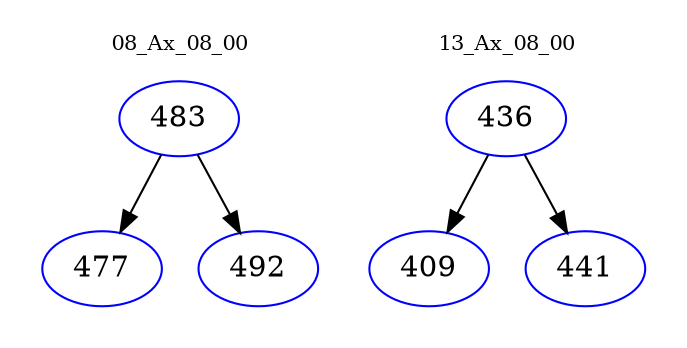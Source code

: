digraph{
subgraph cluster_0 {
color = white
label = "08_Ax_08_00";
fontsize=10;
T0_483 [label="483", color="blue"]
T0_483 -> T0_477 [color="black"]
T0_477 [label="477", color="blue"]
T0_483 -> T0_492 [color="black"]
T0_492 [label="492", color="blue"]
}
subgraph cluster_1 {
color = white
label = "13_Ax_08_00";
fontsize=10;
T1_436 [label="436", color="blue"]
T1_436 -> T1_409 [color="black"]
T1_409 [label="409", color="blue"]
T1_436 -> T1_441 [color="black"]
T1_441 [label="441", color="blue"]
}
}

